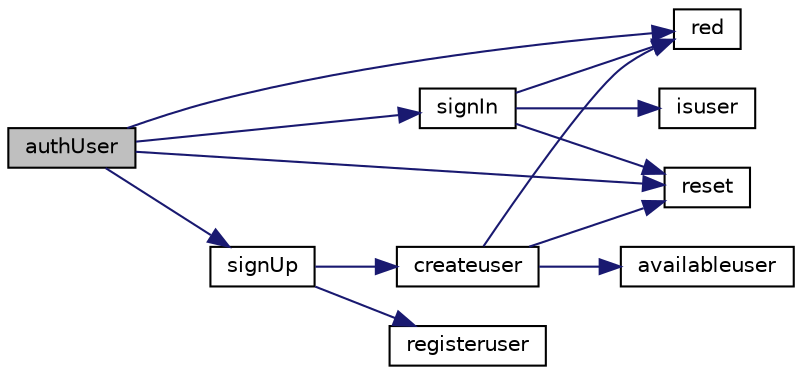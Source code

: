 digraph "authUser"
{
 // LATEX_PDF_SIZE
  edge [fontname="Helvetica",fontsize="10",labelfontname="Helvetica",labelfontsize="10"];
  node [fontname="Helvetica",fontsize="10",shape=record];
  rankdir="LR";
  Node1 [label="authUser",height=0.2,width=0.4,color="black", fillcolor="grey75", style="filled", fontcolor="black",tooltip=" "];
  Node1 -> Node2 [color="midnightblue",fontsize="10",style="solid"];
  Node2 [label="red",height=0.2,width=0.4,color="black", fillcolor="white", style="filled",URL="$ui__design_8c.html#a39abd40f68d03c40857be1e74407efb9",tooltip=" "];
  Node1 -> Node3 [color="midnightblue",fontsize="10",style="solid"];
  Node3 [label="reset",height=0.2,width=0.4,color="black", fillcolor="white", style="filled",URL="$ui__design_8c.html#ad20897c5c8bd47f5d4005989bead0e55",tooltip=" "];
  Node1 -> Node4 [color="midnightblue",fontsize="10",style="solid"];
  Node4 [label="signIn",height=0.2,width=0.4,color="black", fillcolor="white", style="filled",URL="$user_8c.html#a2b1b152cc5b8b7239cd0b86c875ab0b9",tooltip=" "];
  Node4 -> Node5 [color="midnightblue",fontsize="10",style="solid"];
  Node5 [label="isuser",height=0.2,width=0.4,color="black", fillcolor="white", style="filled",URL="$user_8c.html#ab6dba61969f06b6cca576a1db6c5587c",tooltip=" "];
  Node4 -> Node2 [color="midnightblue",fontsize="10",style="solid"];
  Node4 -> Node3 [color="midnightblue",fontsize="10",style="solid"];
  Node1 -> Node6 [color="midnightblue",fontsize="10",style="solid"];
  Node6 [label="signUp",height=0.2,width=0.4,color="black", fillcolor="white", style="filled",URL="$user_8c.html#a542b6d913940fc0d919fb2b0379ee8b4",tooltip=" "];
  Node6 -> Node7 [color="midnightblue",fontsize="10",style="solid"];
  Node7 [label="createuser",height=0.2,width=0.4,color="black", fillcolor="white", style="filled",URL="$user_8c.html#ac1b388579e5943fab7d981aeff9c5495",tooltip=" "];
  Node7 -> Node8 [color="midnightblue",fontsize="10",style="solid"];
  Node8 [label="availableuser",height=0.2,width=0.4,color="black", fillcolor="white", style="filled",URL="$user_8c.html#ad97deb2e262978a4044a710f8923476d",tooltip=" "];
  Node7 -> Node2 [color="midnightblue",fontsize="10",style="solid"];
  Node7 -> Node3 [color="midnightblue",fontsize="10",style="solid"];
  Node6 -> Node9 [color="midnightblue",fontsize="10",style="solid"];
  Node9 [label="registeruser",height=0.2,width=0.4,color="black", fillcolor="white", style="filled",URL="$user_8c.html#af57ab9ce7559738624613433a72a111b",tooltip=" "];
}
